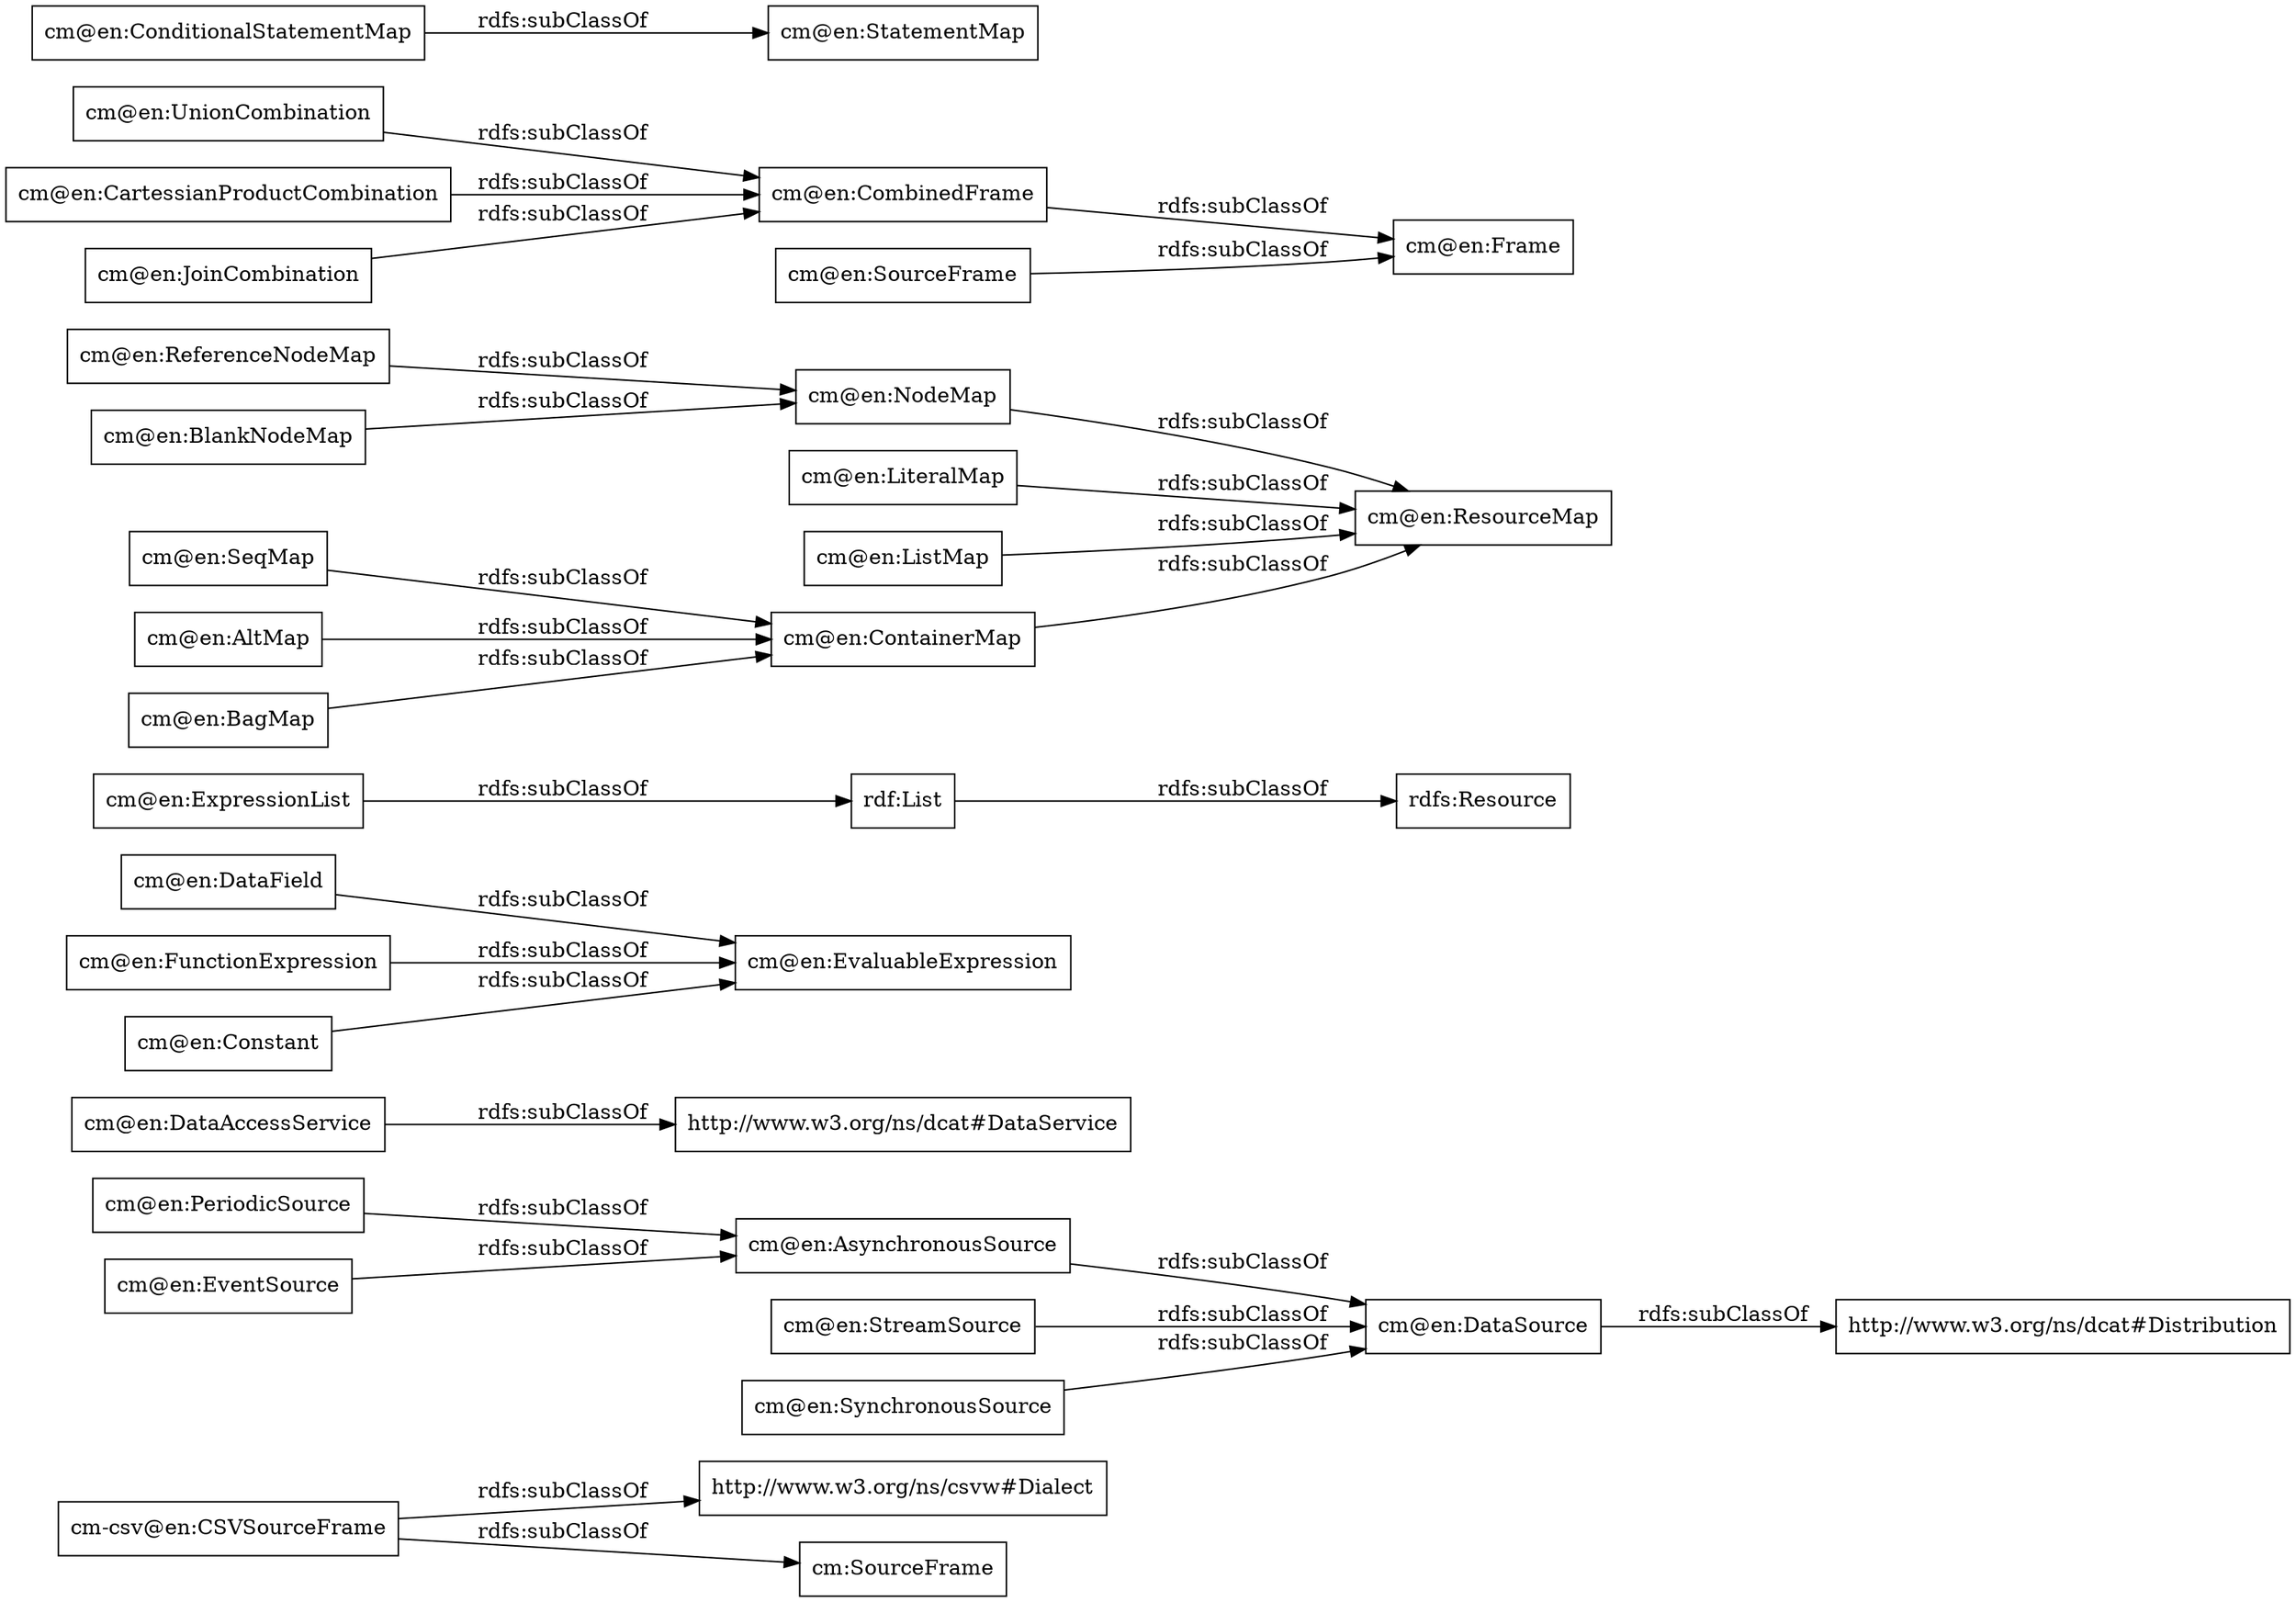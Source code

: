 digraph ar2dtool_diagram { 
rankdir=LR;
size="1000"
node [shape = rectangle, color="black"]; "http://www.w3.org/ns/csvw#Dialect" "cm-csv@en:CSVSourceFrame" "cm:SourceFrame" "cm@en:PeriodicSource" "cm@en:DataAccessService" "cm@en:DataField" "rdf:List" "cm@en:BlankNodeMap" "http://www.w3.org/ns/dcat#Distribution" "cm@en:AltMap" "http://www.w3.org/ns/dcat#DataService" "cm@en:FunctionExpression" "cm@en:UnionCombination" "cm@en:BagMap" "cm@en:SourceFrame" "cm@en:ExpressionList" "cm@en:StreamSource" "cm@en:EventSource" "cm@en:ResourceMap" "cm@en:EvaluableExpression" "cm@en:ConditionalStatementMap" "rdfs:Resource" "cm@en:DataSource" "cm@en:Frame" "cm@en:LiteralMap" "cm@en:NodeMap" "cm@en:SeqMap" "cm@en:Constant" "cm@en:CombinedFrame" "cm@en:ReferenceNodeMap" "cm@en:CartessianProductCombination" "cm@en:ListMap" "cm@en:JoinCombination" "cm@en:AsynchronousSource" "cm@en:SynchronousSource" "cm@en:StatementMap" "cm@en:ContainerMap" ; /*classes style*/
	"cm@en:ExpressionList" -> "rdf:List" [ label = "rdfs:subClassOf" ];
	"cm@en:StreamSource" -> "cm@en:DataSource" [ label = "rdfs:subClassOf" ];
	"cm@en:UnionCombination" -> "cm@en:CombinedFrame" [ label = "rdfs:subClassOf" ];
	"rdf:List" -> "rdfs:Resource" [ label = "rdfs:subClassOf" ];
	"cm@en:CartessianProductCombination" -> "cm@en:CombinedFrame" [ label = "rdfs:subClassOf" ];
	"cm@en:SourceFrame" -> "cm@en:Frame" [ label = "rdfs:subClassOf" ];
	"cm@en:AsynchronousSource" -> "cm@en:DataSource" [ label = "rdfs:subClassOf" ];
	"cm@en:EventSource" -> "cm@en:AsynchronousSource" [ label = "rdfs:subClassOf" ];
	"cm@en:LiteralMap" -> "cm@en:ResourceMap" [ label = "rdfs:subClassOf" ];
	"cm@en:BlankNodeMap" -> "cm@en:NodeMap" [ label = "rdfs:subClassOf" ];
	"cm@en:BagMap" -> "cm@en:ContainerMap" [ label = "rdfs:subClassOf" ];
	"cm@en:NodeMap" -> "cm@en:ResourceMap" [ label = "rdfs:subClassOf" ];
	"cm@en:SynchronousSource" -> "cm@en:DataSource" [ label = "rdfs:subClassOf" ];
	"cm@en:DataField" -> "cm@en:EvaluableExpression" [ label = "rdfs:subClassOf" ];
	"cm@en:ListMap" -> "cm@en:ResourceMap" [ label = "rdfs:subClassOf" ];
	"cm@en:ConditionalStatementMap" -> "cm@en:StatementMap" [ label = "rdfs:subClassOf" ];
	"cm@en:SeqMap" -> "cm@en:ContainerMap" [ label = "rdfs:subClassOf" ];
	"cm@en:DataSource" -> "http://www.w3.org/ns/dcat#Distribution" [ label = "rdfs:subClassOf" ];
	"cm@en:ContainerMap" -> "cm@en:ResourceMap" [ label = "rdfs:subClassOf" ];
	"cm@en:FunctionExpression" -> "cm@en:EvaluableExpression" [ label = "rdfs:subClassOf" ];
	"cm@en:CombinedFrame" -> "cm@en:Frame" [ label = "rdfs:subClassOf" ];
	"cm@en:DataAccessService" -> "http://www.w3.org/ns/dcat#DataService" [ label = "rdfs:subClassOf" ];
	"cm@en:PeriodicSource" -> "cm@en:AsynchronousSource" [ label = "rdfs:subClassOf" ];
	"cm-csv@en:CSVSourceFrame" -> "http://www.w3.org/ns/csvw#Dialect" [ label = "rdfs:subClassOf" ];
	"cm-csv@en:CSVSourceFrame" -> "cm:SourceFrame" [ label = "rdfs:subClassOf" ];
	"cm@en:ReferenceNodeMap" -> "cm@en:NodeMap" [ label = "rdfs:subClassOf" ];
	"cm@en:AltMap" -> "cm@en:ContainerMap" [ label = "rdfs:subClassOf" ];
	"cm@en:JoinCombination" -> "cm@en:CombinedFrame" [ label = "rdfs:subClassOf" ];
	"cm@en:Constant" -> "cm@en:EvaluableExpression" [ label = "rdfs:subClassOf" ];

}
